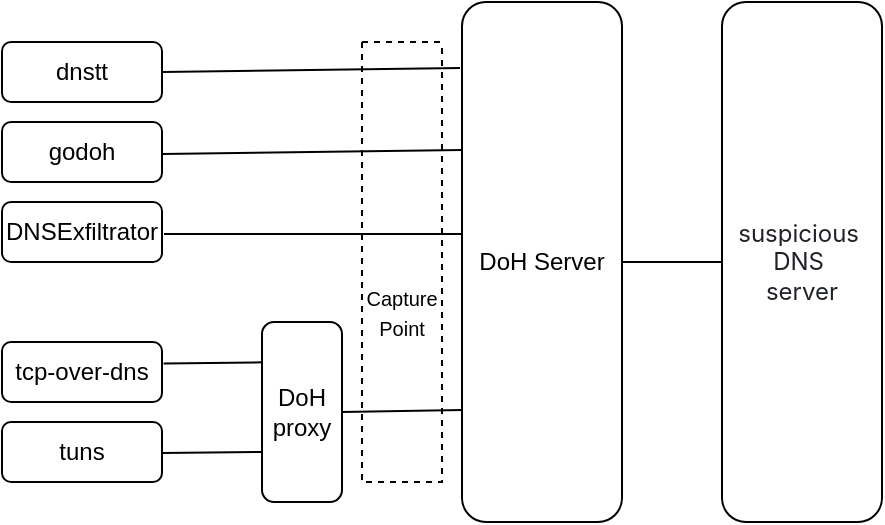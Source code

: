 <mxfile version="26.0.11">
  <diagram name="Page-1" id="7iyscIZpLDii-ziSJlZC">
    <mxGraphModel dx="795" dy="465" grid="1" gridSize="10" guides="1" tooltips="1" connect="1" arrows="1" fold="1" page="1" pageScale="1" pageWidth="850" pageHeight="1100" math="0" shadow="0">
      <root>
        <mxCell id="0" />
        <mxCell id="1" parent="0" />
        <mxCell id="MuK9yvm6-GWO1-C86sv5-1" value="dnstt" style="rounded=1;whiteSpace=wrap;html=1;" parent="1" vertex="1">
          <mxGeometry x="50" y="60" width="80" height="30" as="geometry" />
        </mxCell>
        <mxCell id="MuK9yvm6-GWO1-C86sv5-2" value="godoh" style="rounded=1;whiteSpace=wrap;html=1;" parent="1" vertex="1">
          <mxGeometry x="50" y="100" width="80" height="30" as="geometry" />
        </mxCell>
        <mxCell id="MuK9yvm6-GWO1-C86sv5-3" value="DNSExfiltrator" style="rounded=1;whiteSpace=wrap;html=1;" parent="1" vertex="1">
          <mxGeometry x="50" y="140" width="80" height="30" as="geometry" />
        </mxCell>
        <mxCell id="MuK9yvm6-GWO1-C86sv5-4" value="tcp-over-dns" style="rounded=1;whiteSpace=wrap;html=1;" parent="1" vertex="1">
          <mxGeometry x="50" y="210" width="80" height="30" as="geometry" />
        </mxCell>
        <mxCell id="MuK9yvm6-GWO1-C86sv5-5" value="tuns" style="rounded=1;whiteSpace=wrap;html=1;" parent="1" vertex="1">
          <mxGeometry x="50" y="250" width="80" height="30" as="geometry" />
        </mxCell>
        <mxCell id="jizNXRpVAwG-D235Epvu-2" value="DoH proxy" style="rounded=1;whiteSpace=wrap;html=1;" vertex="1" parent="1">
          <mxGeometry x="180" y="200" width="40" height="90" as="geometry" />
        </mxCell>
        <mxCell id="jizNXRpVAwG-D235Epvu-3" value="" style="endArrow=none;html=1;rounded=0;exitX=1.01;exitY=0.36;exitDx=0;exitDy=0;entryX=0.005;entryY=0.224;entryDx=0;entryDy=0;exitPerimeter=0;entryPerimeter=0;" edge="1" parent="1" source="MuK9yvm6-GWO1-C86sv5-4" target="jizNXRpVAwG-D235Epvu-2">
          <mxGeometry width="50" height="50" relative="1" as="geometry">
            <mxPoint x="160" y="420" as="sourcePoint" />
            <mxPoint x="210" y="370" as="targetPoint" />
          </mxGeometry>
        </mxCell>
        <mxCell id="jizNXRpVAwG-D235Epvu-4" value="" style="endArrow=none;html=1;rounded=0;exitX=1.01;exitY=0.36;exitDx=0;exitDy=0;exitPerimeter=0;" edge="1" parent="1">
          <mxGeometry width="50" height="50" relative="1" as="geometry">
            <mxPoint x="130" y="265.5" as="sourcePoint" />
            <mxPoint x="180" y="265" as="targetPoint" />
          </mxGeometry>
        </mxCell>
        <mxCell id="jizNXRpVAwG-D235Epvu-5" value="DoH Server" style="rounded=1;whiteSpace=wrap;html=1;" vertex="1" parent="1">
          <mxGeometry x="280" y="40" width="80" height="260" as="geometry" />
        </mxCell>
        <mxCell id="jizNXRpVAwG-D235Epvu-7" value="" style="endArrow=none;html=1;rounded=0;exitX=1;exitY=0.5;exitDx=0;exitDy=0;entryX=-0.012;entryY=0.127;entryDx=0;entryDy=0;entryPerimeter=0;" edge="1" parent="1" source="MuK9yvm6-GWO1-C86sv5-1" target="jizNXRpVAwG-D235Epvu-5">
          <mxGeometry width="50" height="50" relative="1" as="geometry">
            <mxPoint x="180" y="130" as="sourcePoint" />
            <mxPoint x="230" y="80" as="targetPoint" />
          </mxGeometry>
        </mxCell>
        <mxCell id="jizNXRpVAwG-D235Epvu-10" value="" style="endArrow=none;html=1;rounded=0;exitX=1;exitY=0.5;exitDx=0;exitDy=0;" edge="1" parent="1">
          <mxGeometry width="50" height="50" relative="1" as="geometry">
            <mxPoint x="130" y="116" as="sourcePoint" />
            <mxPoint x="280" y="114" as="targetPoint" />
          </mxGeometry>
        </mxCell>
        <mxCell id="jizNXRpVAwG-D235Epvu-11" value="" style="endArrow=none;html=1;rounded=0;exitX=1;exitY=0.5;exitDx=0;exitDy=0;entryX=-0.005;entryY=0.446;entryDx=0;entryDy=0;entryPerimeter=0;" edge="1" parent="1" target="jizNXRpVAwG-D235Epvu-5">
          <mxGeometry width="50" height="50" relative="1" as="geometry">
            <mxPoint x="131" y="156" as="sourcePoint" />
            <mxPoint x="350" y="154" as="targetPoint" />
          </mxGeometry>
        </mxCell>
        <mxCell id="jizNXRpVAwG-D235Epvu-13" value="" style="endArrow=none;html=1;rounded=0;exitX=1;exitY=0.5;exitDx=0;exitDy=0;" edge="1" parent="1" source="jizNXRpVAwG-D235Epvu-2">
          <mxGeometry width="50" height="50" relative="1" as="geometry">
            <mxPoint x="250" y="280" as="sourcePoint" />
            <mxPoint x="280" y="244" as="targetPoint" />
          </mxGeometry>
        </mxCell>
        <mxCell id="jizNXRpVAwG-D235Epvu-14" value="&lt;span style=&quot;color: rgb(31, 35, 40); font-family: -apple-system, BlinkMacSystemFont, &amp;quot;Segoe UI&amp;quot;, &amp;quot;Noto Sans&amp;quot;, Helvetica, Arial, sans-serif, &amp;quot;Apple Color Emoji&amp;quot;, &amp;quot;Segoe UI Emoji&amp;quot;; text-align: left; background-color: rgb(255, 255, 255);&quot;&gt;&lt;font&gt;suspicious&amp;nbsp;&lt;/font&gt;&lt;/span&gt;&lt;div&gt;&lt;span style=&quot;color: rgb(31, 35, 40); font-family: -apple-system, BlinkMacSystemFont, &amp;quot;Segoe UI&amp;quot;, &amp;quot;Noto Sans&amp;quot;, Helvetica, Arial, sans-serif, &amp;quot;Apple Color Emoji&amp;quot;, &amp;quot;Segoe UI Emoji&amp;quot;; text-align: left; background-color: rgb(255, 255, 255);&quot;&gt;&lt;font&gt;DNS&amp;nbsp;&lt;/font&gt;&lt;/span&gt;&lt;/div&gt;&lt;div&gt;&lt;span style=&quot;color: rgb(31, 35, 40); font-family: -apple-system, BlinkMacSystemFont, &amp;quot;Segoe UI&amp;quot;, &amp;quot;Noto Sans&amp;quot;, Helvetica, Arial, sans-serif, &amp;quot;Apple Color Emoji&amp;quot;, &amp;quot;Segoe UI Emoji&amp;quot;; text-align: left; background-color: rgb(255, 255, 255);&quot;&gt;&lt;font&gt;server&lt;/font&gt;&lt;/span&gt;&lt;/div&gt;" style="rounded=1;whiteSpace=wrap;html=1;" vertex="1" parent="1">
          <mxGeometry x="410" y="40" width="80" height="260" as="geometry" />
        </mxCell>
        <mxCell id="jizNXRpVAwG-D235Epvu-15" value="" style="endArrow=none;html=1;rounded=0;exitX=1;exitY=0.5;exitDx=0;exitDy=0;entryX=0;entryY=0.5;entryDx=0;entryDy=0;" edge="1" parent="1" source="jizNXRpVAwG-D235Epvu-5" target="jizNXRpVAwG-D235Epvu-14">
          <mxGeometry width="50" height="50" relative="1" as="geometry">
            <mxPoint x="570" y="230" as="sourcePoint" />
            <mxPoint x="620" y="180" as="targetPoint" />
          </mxGeometry>
        </mxCell>
        <mxCell id="jizNXRpVAwG-D235Epvu-17" value="" style="swimlane;startSize=0;dashed=1;" vertex="1" parent="1">
          <mxGeometry x="230" y="60" width="40" height="220" as="geometry" />
        </mxCell>
        <mxCell id="jizNXRpVAwG-D235Epvu-18" value="&lt;font style=&quot;font-size: 10px;&quot;&gt;Capture&lt;/font&gt;&lt;div&gt;&lt;font style=&quot;font-size: 10px;&quot;&gt;Point&lt;/font&gt;&lt;/div&gt;" style="text;html=1;align=center;verticalAlign=middle;whiteSpace=wrap;rounded=0;" vertex="1" parent="jizNXRpVAwG-D235Epvu-17">
          <mxGeometry x="5" y="120" width="30" height="30" as="geometry" />
        </mxCell>
      </root>
    </mxGraphModel>
  </diagram>
</mxfile>
